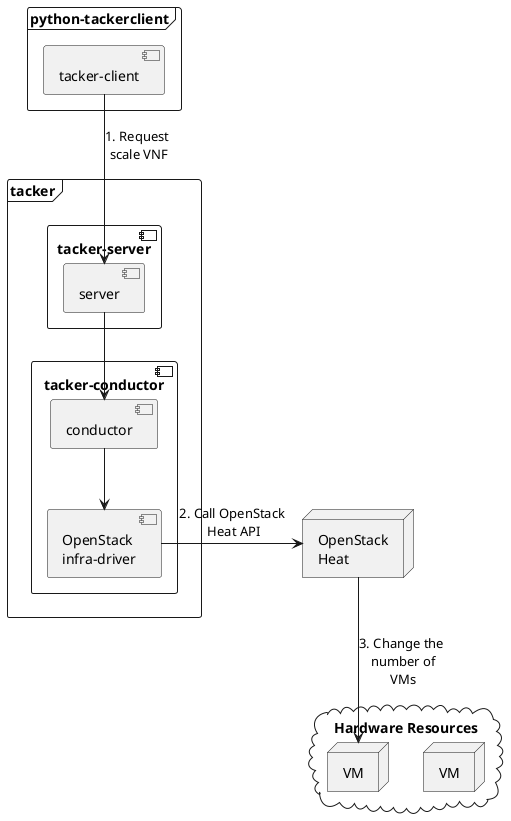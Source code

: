 @startuml

frame "python-tackerclient" {
	component "tacker-client" as client 
}

frame "tacker" {
	component "tacker-server" {
		component "server" as serv
	}
	component "tacker-conductor" {
		component "conductor" as cond
		component "OpenStack\ninfra-driver" as infra
	}
}

node "OpenStack\nHeat" as heat
cloud "Hardware Resources" as hw {
	node "VM" as ins1
	node "VM" as ins2
}


'# Relationships
client --> serv: 1. Request\n scale VNF
serv --> cond
cond --> infra
infra -right-> heat: 2. Call OpenStack\n Heat API
heat --> ins1: 3. Change the\n number of\n VMs
ins1 -[hidden]right-> ins2

@enduml
